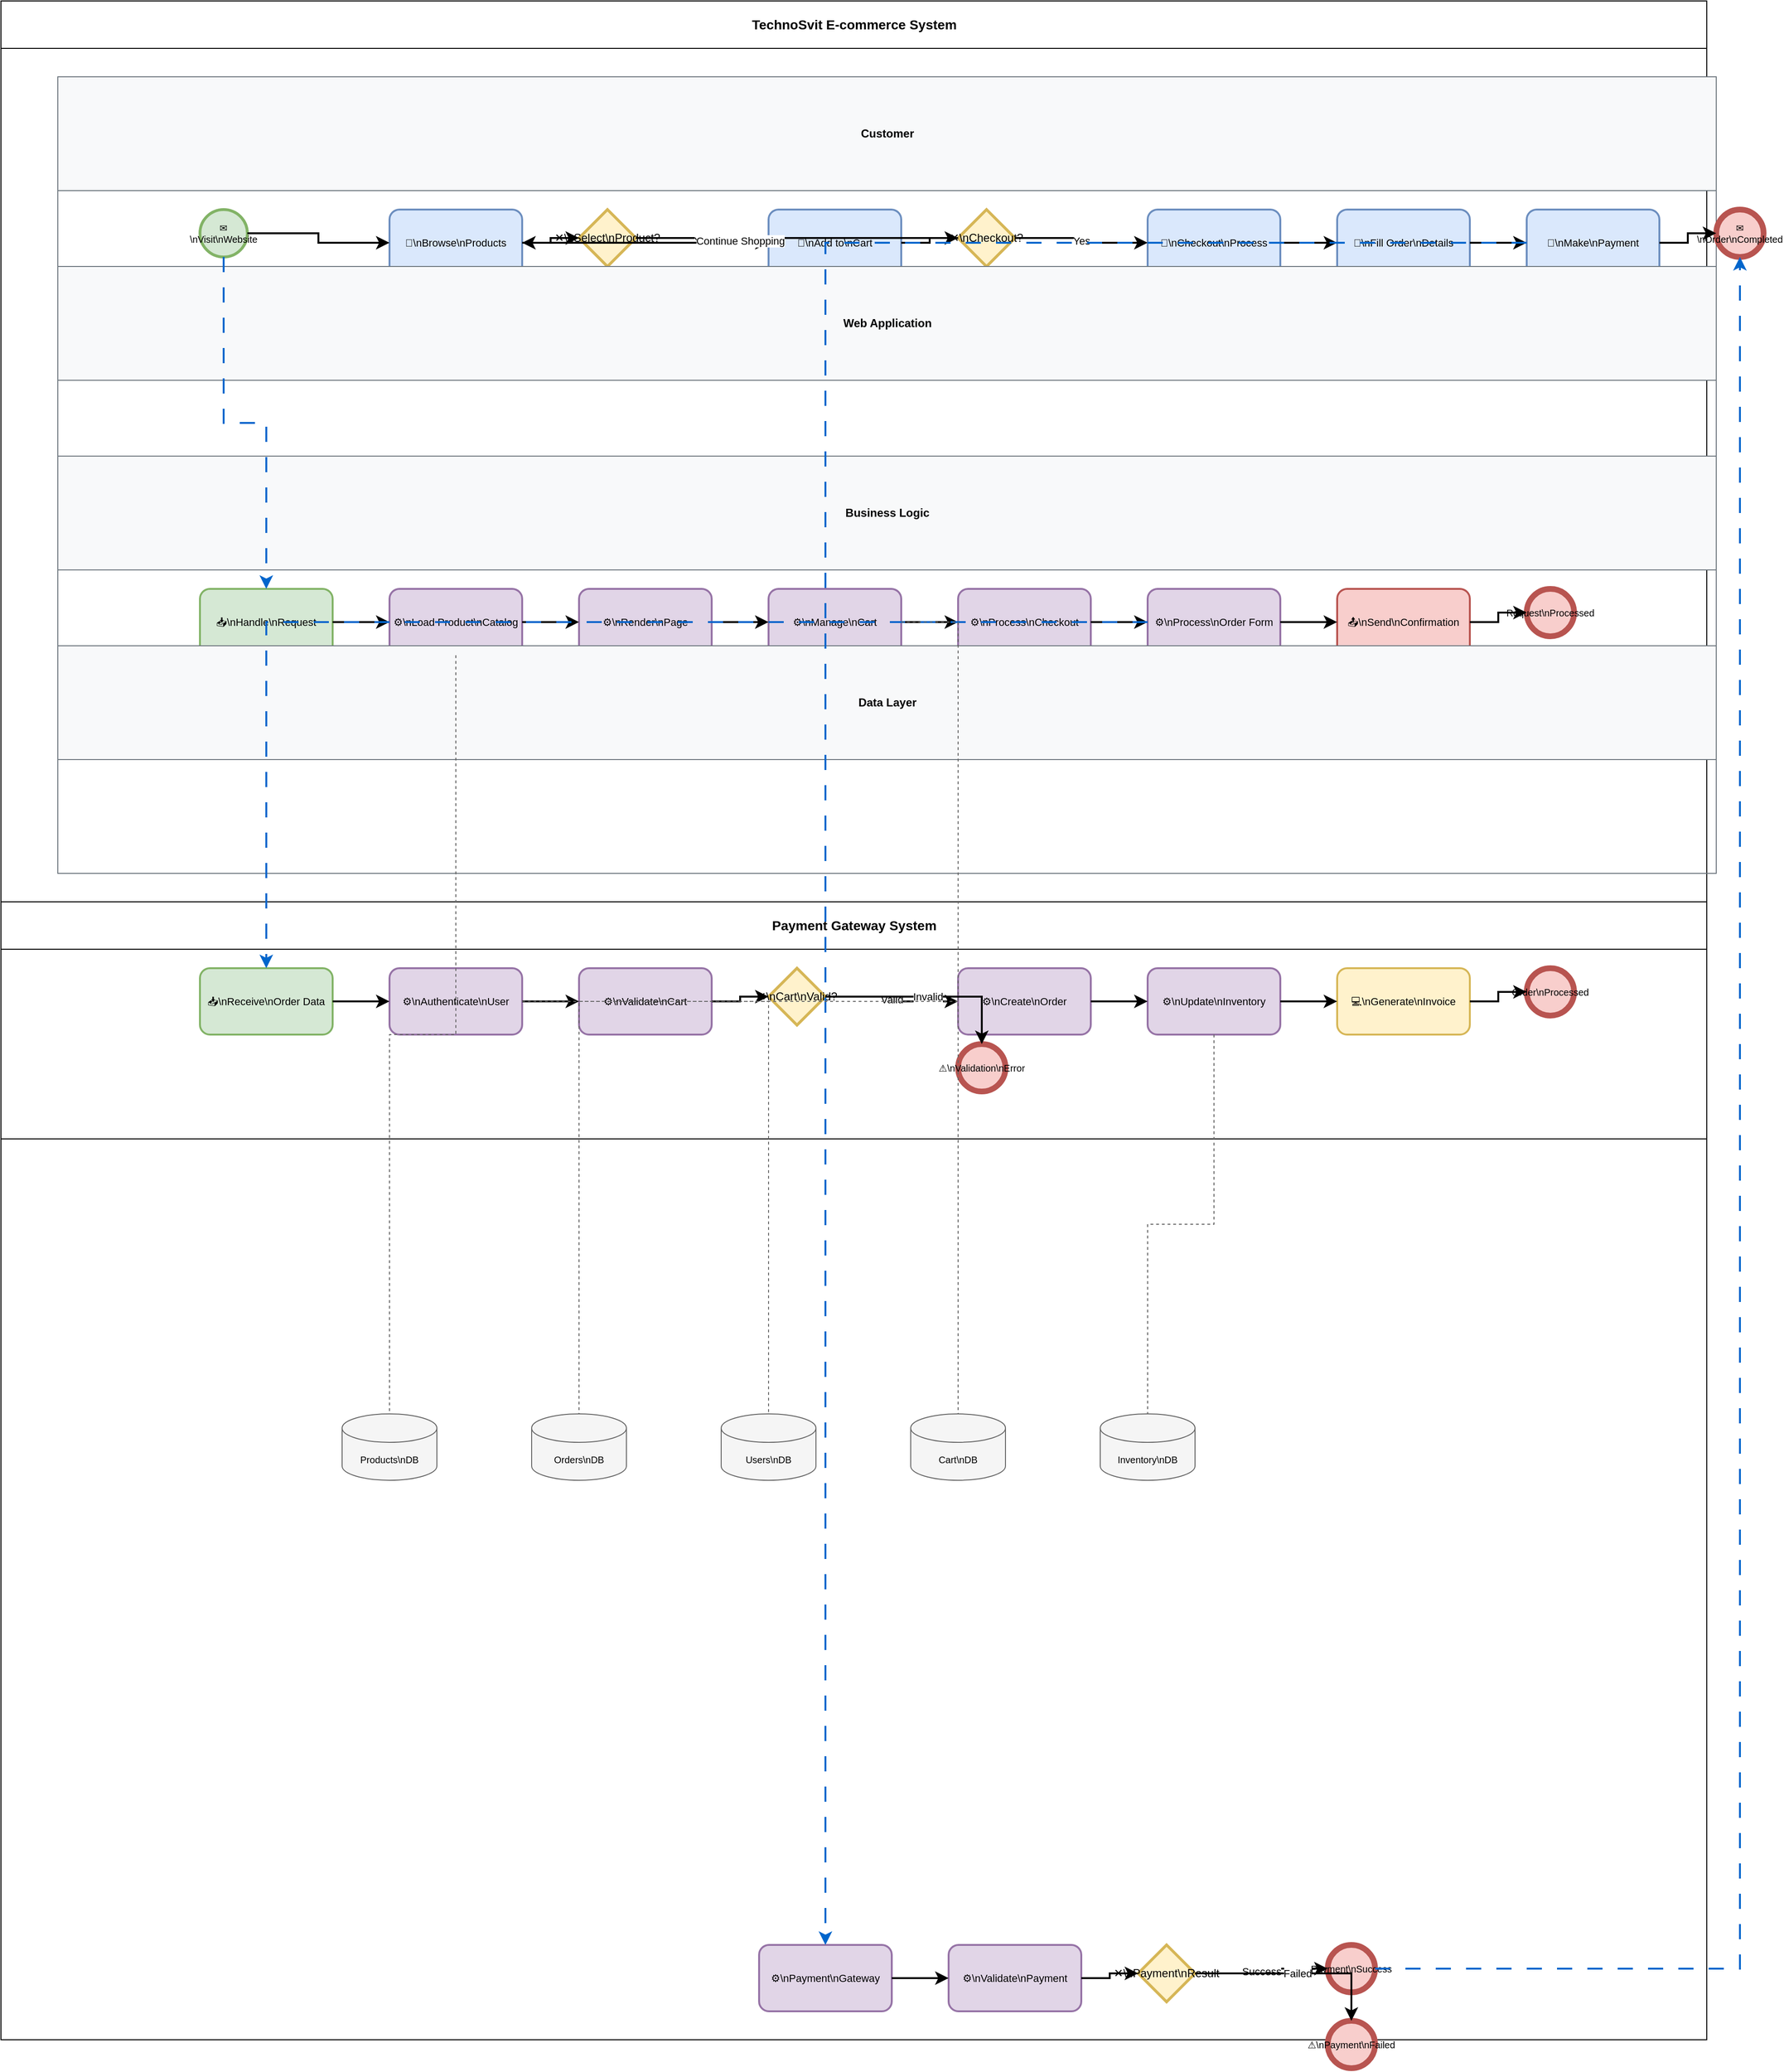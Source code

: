 <?xml version="1.0" encoding="UTF-8"?>
<mxfile version="24.7.17">
  <diagram name="TechnoSvit - Item Purchase Process" id="horizontal-bpmn">
    <mxGraphModel dx="2500" dy="1500" grid="1" gridSize="10" guides="1" tooltips="1" connect="1" arrows="1" fold="1" page="1" pageScale="1" pageWidth="2200" pageHeight="1400" math="0" shadow="0">
      <root>
    <mxCell id="0"/>
    <mxCell id="1" parent="0"/>
    <mxCell id="bpmn_1" value="TechnoSvit E-commerce System" style="swimlane;html=1;childLayout=stackLayout;resizeParent=1;resizeParentMax=0;horizontal=1;startSize=50;horizontalStack=0;collapsible=0;swimlaneLine=1;fillColor=#ffffff;strokeColor=#000000;fontStyle=1;fontSize=14;fontColor=#000000;" vertex="1" parent="1">
      <mxGeometry x="30" y="30" width="1800" height="1200" as="geometry"/>
    </mxCell>
    <mxCell id="bpmn_2" value="Customer" style="swimlane;html=1;startSize=120;horizontal=1;swimlaneLine=1;fillColor=#f8f9fa;strokeColor=#6c757d;fontSize=12;fontColor=#000000;" vertex="1" parent="bpmn_1">
      <mxGeometry x="60" y="80" width="1750" height="240" as="geometry"/>
    </mxCell>
    <mxCell id="bpmn_3" value="Web Application" style="swimlane;html=1;startSize=120;horizontal=1;swimlaneLine=1;fillColor=#f8f9fa;strokeColor=#6c757d;fontSize=12;fontColor=#000000;" vertex="1" parent="bpmn_1">
      <mxGeometry x="60" y="280" width="1750" height="240" as="geometry"/>
    </mxCell>
    <mxCell id="bpmn_4" value="Business Logic" style="swimlane;html=1;startSize=120;horizontal=1;swimlaneLine=1;fillColor=#f8f9fa;strokeColor=#6c757d;fontSize=12;fontColor=#000000;" vertex="1" parent="bpmn_1">
      <mxGeometry x="60" y="480" width="1750" height="240" as="geometry"/>
    </mxCell>
    <mxCell id="bpmn_5" value="Data Layer" style="swimlane;html=1;startSize=120;horizontal=1;swimlaneLine=1;fillColor=#f8f9fa;strokeColor=#6c757d;fontSize=12;fontColor=#000000;" vertex="1" parent="bpmn_1">
      <mxGeometry x="60" y="680" width="1750" height="240" as="geometry"/>
    </mxCell>
    <mxCell id="bpmn_6" value="Payment Gateway System" style="swimlane;html=1;childLayout=stackLayout;resizeParent=1;resizeParentMax=0;horizontal=1;startSize=50;horizontalStack=0;collapsible=0;swimlaneLine=1;fillColor=#ffffff;strokeColor=#000000;fontStyle=1;fontSize=14;fontColor=#000000;" vertex="1" parent="1">
      <mxGeometry x="30" y="980" width="1800" height="1200" as="geometry"/>
    </mxCell>
    <mxCell id="bpmn_7" value="✉\nVisit\nWebsite" style="ellipse;whiteSpace=wrap;html=1;aspect=fixed;fillColor=#D5E8D4;strokeColor=#82B366;strokeWidth=3;fontSize=10;fontColor=#000000;" vertex="1" parent="bpmn_2">
      <mxGeometry x="150" y="140" width="50" height="50" as="geometry"/>
    </mxCell>
    <mxCell id="bpmn_8" value="👤\nBrowse\nProducts" style="rounded=1;whiteSpace=wrap;html=1;fillColor=#DAE8FC;strokeColor=#6C8EBF;strokeWidth=2;fontSize=11;fontColor=#000000;" vertex="1" parent="bpmn_2">
      <mxGeometry x="350" y="140" width="140" height="70" as="geometry"/>
    </mxCell>
    <mxCell id="bpmn_10" value="✕\nSelect\nProduct?" style="rhombus;whiteSpace=wrap;html=1;fillColor=#FFF2CC;strokeColor=#D6B656;strokeWidth=3;fontSize=12;fontColor=#000000;" vertex="1" parent="bpmn_2">
      <mxGeometry x="550" y="140" width="60" height="60" as="geometry"/>
    </mxCell>
    <mxCell id="bpmn_12" value="👤\nAdd to\nCart" style="rounded=1;whiteSpace=wrap;html=1;fillColor=#DAE8FC;strokeColor=#6C8EBF;strokeWidth=2;fontSize=11;fontColor=#000000;" vertex="1" parent="bpmn_2">
      <mxGeometry x="750" y="140" width="140" height="70" as="geometry"/>
    </mxCell>
    <mxCell id="bpmn_14" value="✕\nCheckout?" style="rhombus;whiteSpace=wrap;html=1;fillColor=#FFF2CC;strokeColor=#D6B656;strokeWidth=3;fontSize=12;fontColor=#000000;" vertex="1" parent="bpmn_2">
      <mxGeometry x="950" y="140" width="60" height="60" as="geometry"/>
    </mxCell>
    <mxCell id="bpmn_17" value="👤\nCheckout\nProcess" style="rounded=1;whiteSpace=wrap;html=1;fillColor=#DAE8FC;strokeColor=#6C8EBF;strokeWidth=2;fontSize=11;fontColor=#000000;" vertex="1" parent="bpmn_2">
      <mxGeometry x="1150" y="140" width="140" height="70" as="geometry"/>
    </mxCell>
    <mxCell id="bpmn_19" value="👤\nFill Order\nDetails" style="rounded=1;whiteSpace=wrap;html=1;fillColor=#DAE8FC;strokeColor=#6C8EBF;strokeWidth=2;fontSize=11;fontColor=#000000;" vertex="1" parent="bpmn_2">
      <mxGeometry x="1350" y="140" width="140" height="70" as="geometry"/>
    </mxCell>
    <mxCell id="bpmn_21" value="👤\nMake\nPayment" style="rounded=1;whiteSpace=wrap;html=1;fillColor=#DAE8FC;strokeColor=#6C8EBF;strokeWidth=2;fontSize=11;fontColor=#000000;" vertex="1" parent="bpmn_2">
      <mxGeometry x="1550" y="140" width="140" height="70" as="geometry"/>
    </mxCell>
    <mxCell id="bpmn_23" value="✉\nOrder\nCompleted" style="ellipse;whiteSpace=wrap;html=1;aspect=fixed;fillColor=#F8CECC;strokeColor=#B85450;strokeWidth=6;fontSize=10;fontColor=#000000;" vertex="1" parent="bpmn_2">
      <mxGeometry x="1750" y="140" width="50" height="50" as="geometry"/>
    </mxCell>
    <mxCell id="bpmn_25" value="📥\nHandle\nRequest" style="rounded=1;whiteSpace=wrap;html=1;fillColor=#D5E8D4;strokeColor=#82B366;strokeWidth=2;fontSize=11;fontColor=#000000;" vertex="1" parent="bpmn_3">
      <mxGeometry x="150" y="340" width="140" height="70" as="geometry"/>
    </mxCell>
    <mxCell id="bpmn_27" value="⚙\nLoad Product\nCatalog" style="rounded=1;whiteSpace=wrap;html=1;fillColor=#E1D5E7;strokeColor=#9673A6;strokeWidth=2;fontSize=11;fontColor=#000000;" vertex="1" parent="bpmn_3">
      <mxGeometry x="350" y="340" width="140" height="70" as="geometry"/>
    </mxCell>
    <mxCell id="bpmn_29" value="⚙\nRender\nPage" style="rounded=1;whiteSpace=wrap;html=1;fillColor=#E1D5E7;strokeColor=#9673A6;strokeWidth=2;fontSize=11;fontColor=#000000;" vertex="1" parent="bpmn_3">
      <mxGeometry x="550" y="340" width="140" height="70" as="geometry"/>
    </mxCell>
    <mxCell id="bpmn_31" value="⚙\nManage\nCart" style="rounded=1;whiteSpace=wrap;html=1;fillColor=#E1D5E7;strokeColor=#9673A6;strokeWidth=2;fontSize=11;fontColor=#000000;" vertex="1" parent="bpmn_3">
      <mxGeometry x="750" y="340" width="140" height="70" as="geometry"/>
    </mxCell>
    <mxCell id="bpmn_33" value="⚙\nProcess\nCheckout" style="rounded=1;whiteSpace=wrap;html=1;fillColor=#E1D5E7;strokeColor=#9673A6;strokeWidth=2;fontSize=11;fontColor=#000000;" vertex="1" parent="bpmn_3">
      <mxGeometry x="950" y="340" width="140" height="70" as="geometry"/>
    </mxCell>
    <mxCell id="bpmn_35" value="⚙\nProcess\nOrder Form" style="rounded=1;whiteSpace=wrap;html=1;fillColor=#E1D5E7;strokeColor=#9673A6;strokeWidth=2;fontSize=11;fontColor=#000000;" vertex="1" parent="bpmn_3">
      <mxGeometry x="1150" y="340" width="140" height="70" as="geometry"/>
    </mxCell>
    <mxCell id="bpmn_37" value="📤\nSend\nConfirmation" style="rounded=1;whiteSpace=wrap;html=1;fillColor=#F8CECC;strokeColor=#B85450;strokeWidth=2;fontSize=11;fontColor=#000000;" vertex="1" parent="bpmn_3">
      <mxGeometry x="1350" y="340" width="140" height="70" as="geometry"/>
    </mxCell>
    <mxCell id="bpmn_39" value="Request\nProcessed" style="ellipse;whiteSpace=wrap;html=1;aspect=fixed;fillColor=#F8CECC;strokeColor=#B85450;strokeWidth=6;fontSize=10;fontColor=#000000;" vertex="1" parent="bpmn_3">
      <mxGeometry x="1550" y="340" width="50" height="50" as="geometry"/>
    </mxCell>
    <mxCell id="bpmn_41" value="📥\nReceive\nOrder Data" style="rounded=1;whiteSpace=wrap;html=1;fillColor=#D5E8D4;strokeColor=#82B366;strokeWidth=2;fontSize=11;fontColor=#000000;" vertex="1" parent="bpmn_4">
      <mxGeometry x="150" y="540" width="140" height="70" as="geometry"/>
    </mxCell>
    <mxCell id="bpmn_43" value="⚙\nAuthenticate\nUser" style="rounded=1;whiteSpace=wrap;html=1;fillColor=#E1D5E7;strokeColor=#9673A6;strokeWidth=2;fontSize=11;fontColor=#000000;" vertex="1" parent="bpmn_4">
      <mxGeometry x="350" y="540" width="140" height="70" as="geometry"/>
    </mxCell>
    <mxCell id="bpmn_45" value="⚙\nValidate\nCart" style="rounded=1;whiteSpace=wrap;html=1;fillColor=#E1D5E7;strokeColor=#9673A6;strokeWidth=2;fontSize=11;fontColor=#000000;" vertex="1" parent="bpmn_4">
      <mxGeometry x="550" y="540" width="140" height="70" as="geometry"/>
    </mxCell>
    <mxCell id="bpmn_47" value="✕\nCart\nValid?" style="rhombus;whiteSpace=wrap;html=1;fillColor=#FFF2CC;strokeColor=#D6B656;strokeWidth=3;fontSize=12;fontColor=#000000;" vertex="1" parent="bpmn_4">
      <mxGeometry x="750" y="540" width="60" height="60" as="geometry"/>
    </mxCell>
    <mxCell id="bpmn_49" value="⚙\nCreate\nOrder" style="rounded=1;whiteSpace=wrap;html=1;fillColor=#E1D5E7;strokeColor=#9673A6;strokeWidth=2;fontSize=11;fontColor=#000000;" vertex="1" parent="bpmn_4">
      <mxGeometry x="950" y="540" width="140" height="70" as="geometry"/>
    </mxCell>
    <mxCell id="bpmn_51" value="⚙\nUpdate\nInventory" style="rounded=1;whiteSpace=wrap;html=1;fillColor=#E1D5E7;strokeColor=#9673A6;strokeWidth=2;fontSize=11;fontColor=#000000;" vertex="1" parent="bpmn_4">
      <mxGeometry x="1150" y="540" width="140" height="70" as="geometry"/>
    </mxCell>
    <mxCell id="bpmn_53" value="💻\nGenerate\nInvoice" style="rounded=1;whiteSpace=wrap;html=1;fillColor=#FFF2CC;strokeColor=#D6B656;strokeWidth=2;fontSize=11;fontColor=#000000;" vertex="1" parent="bpmn_4">
      <mxGeometry x="1350" y="540" width="140" height="70" as="geometry"/>
    </mxCell>
    <mxCell id="bpmn_55" value="Order\nProcessed" style="ellipse;whiteSpace=wrap;html=1;aspect=fixed;fillColor=#F8CECC;strokeColor=#B85450;strokeWidth=6;fontSize=10;fontColor=#000000;" vertex="1" parent="bpmn_4">
      <mxGeometry x="1550" y="540" width="50" height="50" as="geometry"/>
    </mxCell>
    <mxCell id="bpmn_57" value="⚠\nValidation\nError" style="ellipse;whiteSpace=wrap;html=1;aspect=fixed;fillColor=#F8CECC;strokeColor=#B85450;strokeWidth=6;fontSize=10;fontColor=#000000;" vertex="1" parent="bpmn_4">
      <mxGeometry x="950" y="620" width="50" height="50" as="geometry"/>
    </mxCell>
    <mxCell id="bpmn_59" value="Products\nDB" style="shape=cylinder3;whiteSpace=wrap;html=1;boundedLbl=1;backgroundOutline=1;size=15;fillColor=#F5F5F5;strokeColor=#666666;fontSize=10;fontColor=#000000;" vertex="1" parent="bpmn_5">
      <mxGeometry x="300" y="810" width="100" height="70" as="geometry"/>
    </mxCell>
    <mxCell id="bpmn_60" value="Orders\nDB" style="shape=cylinder3;whiteSpace=wrap;html=1;boundedLbl=1;backgroundOutline=1;size=15;fillColor=#F5F5F5;strokeColor=#666666;fontSize=10;fontColor=#000000;" vertex="1" parent="bpmn_5">
      <mxGeometry x="500" y="810" width="100" height="70" as="geometry"/>
    </mxCell>
    <mxCell id="bpmn_61" value="Users\nDB" style="shape=cylinder3;whiteSpace=wrap;html=1;boundedLbl=1;backgroundOutline=1;size=15;fillColor=#F5F5F5;strokeColor=#666666;fontSize=10;fontColor=#000000;" vertex="1" parent="bpmn_5">
      <mxGeometry x="700" y="810" width="100" height="70" as="geometry"/>
    </mxCell>
    <mxCell id="bpmn_62" value="Cart\nDB" style="shape=cylinder3;whiteSpace=wrap;html=1;boundedLbl=1;backgroundOutline=1;size=15;fillColor=#F5F5F5;strokeColor=#666666;fontSize=10;fontColor=#000000;" vertex="1" parent="bpmn_5">
      <mxGeometry x="900" y="810" width="100" height="70" as="geometry"/>
    </mxCell>
    <mxCell id="bpmn_63" value="Inventory\nDB" style="shape=cylinder3;whiteSpace=wrap;html=1;boundedLbl=1;backgroundOutline=1;size=15;fillColor=#F5F5F5;strokeColor=#666666;fontSize=10;fontColor=#000000;" vertex="1" parent="bpmn_5">
      <mxGeometry x="1100" y="810" width="100" height="70" as="geometry"/>
    </mxCell>
    <mxCell id="bpmn_64" value="⚙\nPayment\nGateway" style="rounded=1;whiteSpace=wrap;html=1;fillColor=#E1D5E7;strokeColor=#9673A6;strokeWidth=2;fontSize=11;fontColor=#000000;" vertex="1" parent="bpmn_6">
      <mxGeometry x="800" y="1100" width="140" height="70" as="geometry"/>
    </mxCell>
    <mxCell id="bpmn_66" value="⚙\nValidate\nPayment" style="rounded=1;whiteSpace=wrap;html=1;fillColor=#E1D5E7;strokeColor=#9673A6;strokeWidth=2;fontSize=11;fontColor=#000000;" vertex="1" parent="bpmn_6">
      <mxGeometry x="1000" y="1100" width="140" height="70" as="geometry"/>
    </mxCell>
    <mxCell id="bpmn_68" value="✕\nPayment\nResult" style="rhombus;whiteSpace=wrap;html=1;fillColor=#FFF2CC;strokeColor=#D6B656;strokeWidth=3;fontSize=12;fontColor=#000000;" vertex="1" parent="bpmn_6">
      <mxGeometry x="1200" y="1100" width="60" height="60" as="geometry"/>
    </mxCell>
    <mxCell id="bpmn_70" value="Payment\nSuccess" style="ellipse;whiteSpace=wrap;html=1;aspect=fixed;fillColor=#F8CECC;strokeColor=#B85450;strokeWidth=6;fontSize=10;fontColor=#000000;" vertex="1" parent="bpmn_6">
      <mxGeometry x="1400" y="1100" width="50" height="50" as="geometry"/>
    </mxCell>
    <mxCell id="bpmn_73" value="⚠\nPayment\nFailed" style="ellipse;whiteSpace=wrap;html=1;aspect=fixed;fillColor=#F8CECC;strokeColor=#B85450;strokeWidth=6;fontSize=10;fontColor=#000000;" vertex="1" parent="bpmn_6">
      <mxGeometry x="1400" y="1180" width="50" height="50" as="geometry"/>
    </mxCell>
    <mxCell id="bpmn_9" value="" style="edgeStyle=orthogonalEdgeStyle;rounded=0;orthogonalLoop=1;jettySize=auto;html=1;strokeWidth=2;strokeColor=#000000;endArrow=classic;endSize=8;" edge="1" parent="1" source="bpmn_7" target="bpmn_8">
      <mxGeometry relative="1" as="geometry"/>
    </mxCell>
    <mxCell id="bpmn_11" value="" style="edgeStyle=orthogonalEdgeStyle;rounded=0;orthogonalLoop=1;jettySize=auto;html=1;strokeWidth=2;strokeColor=#000000;endArrow=classic;endSize=8;" edge="1" parent="1" source="bpmn_8" target="bpmn_10">
      <mxGeometry relative="1" as="geometry"/>
    </mxCell>
    <mxCell id="bpmn_13" value="Yes" style="edgeStyle=orthogonalEdgeStyle;rounded=0;orthogonalLoop=1;jettySize=auto;html=1;strokeWidth=2;strokeColor=#000000;endArrow=classic;endSize=8;" edge="1" parent="1" source="bpmn_10" target="bpmn_12">
      <mxGeometry relative="1" as="geometry"/>
    </mxCell>
    <mxCell id="bpmn_15" value="" style="edgeStyle=orthogonalEdgeStyle;rounded=0;orthogonalLoop=1;jettySize=auto;html=1;strokeWidth=2;strokeColor=#000000;endArrow=classic;endSize=8;" edge="1" parent="1" source="bpmn_12" target="bpmn_14">
      <mxGeometry relative="1" as="geometry"/>
    </mxCell>
    <mxCell id="bpmn_16" value="Continue Shopping" style="edgeStyle=orthogonalEdgeStyle;rounded=0;orthogonalLoop=1;jettySize=auto;html=1;strokeWidth=2;strokeColor=#000000;endArrow=classic;endSize=8;" edge="1" parent="1" source="bpmn_14" target="bpmn_8">
      <mxGeometry relative="1" as="geometry"/>
    </mxCell>
    <mxCell id="bpmn_18" value="Yes" style="edgeStyle=orthogonalEdgeStyle;rounded=0;orthogonalLoop=1;jettySize=auto;html=1;strokeWidth=2;strokeColor=#000000;endArrow=classic;endSize=8;" edge="1" parent="1" source="bpmn_14" target="bpmn_17">
      <mxGeometry relative="1" as="geometry"/>
    </mxCell>
    <mxCell id="bpmn_20" value="" style="edgeStyle=orthogonalEdgeStyle;rounded=0;orthogonalLoop=1;jettySize=auto;html=1;strokeWidth=2;strokeColor=#000000;endArrow=classic;endSize=8;" edge="1" parent="1" source="bpmn_17" target="bpmn_19">
      <mxGeometry relative="1" as="geometry"/>
    </mxCell>
    <mxCell id="bpmn_22" value="" style="edgeStyle=orthogonalEdgeStyle;rounded=0;orthogonalLoop=1;jettySize=auto;html=1;strokeWidth=2;strokeColor=#000000;endArrow=classic;endSize=8;" edge="1" parent="1" source="bpmn_19" target="bpmn_21">
      <mxGeometry relative="1" as="geometry"/>
    </mxCell>
    <mxCell id="bpmn_24" value="" style="edgeStyle=orthogonalEdgeStyle;rounded=0;orthogonalLoop=1;jettySize=auto;html=1;strokeWidth=2;strokeColor=#000000;endArrow=classic;endSize=8;" edge="1" parent="1" source="bpmn_21" target="bpmn_23">
      <mxGeometry relative="1" as="geometry"/>
    </mxCell>
    <mxCell id="bpmn_26" value="" style="edgeStyle=orthogonalEdgeStyle;rounded=0;orthogonalLoop=1;jettySize=auto;html=1;strokeWidth=2;strokeColor=#0066CC;dashed=1;dashPattern=8 8;startArrow=none;endArrow=classic;endSize=8;" edge="1" parent="1" source="bpmn_7" target="bpmn_25">
      <mxGeometry relative="1" as="geometry"/>
    </mxCell>
    <mxCell id="bpmn_28" value="" style="edgeStyle=orthogonalEdgeStyle;rounded=0;orthogonalLoop=1;jettySize=auto;html=1;strokeWidth=2;strokeColor=#000000;endArrow=classic;endSize=8;" edge="1" parent="1" source="bpmn_25" target="bpmn_27">
      <mxGeometry relative="1" as="geometry"/>
    </mxCell>
    <mxCell id="bpmn_30" value="" style="edgeStyle=orthogonalEdgeStyle;rounded=0;orthogonalLoop=1;jettySize=auto;html=1;strokeWidth=2;strokeColor=#000000;endArrow=classic;endSize=8;" edge="1" parent="1" source="bpmn_27" target="bpmn_29">
      <mxGeometry relative="1" as="geometry"/>
    </mxCell>
    <mxCell id="bpmn_32" value="" style="edgeStyle=orthogonalEdgeStyle;rounded=0;orthogonalLoop=1;jettySize=auto;html=1;strokeWidth=2;strokeColor=#000000;endArrow=classic;endSize=8;" edge="1" parent="1" source="bpmn_29" target="bpmn_31">
      <mxGeometry relative="1" as="geometry"/>
    </mxCell>
    <mxCell id="bpmn_34" value="" style="edgeStyle=orthogonalEdgeStyle;rounded=0;orthogonalLoop=1;jettySize=auto;html=1;strokeWidth=2;strokeColor=#000000;endArrow=classic;endSize=8;" edge="1" parent="1" source="bpmn_31" target="bpmn_33">
      <mxGeometry relative="1" as="geometry"/>
    </mxCell>
    <mxCell id="bpmn_36" value="" style="edgeStyle=orthogonalEdgeStyle;rounded=0;orthogonalLoop=1;jettySize=auto;html=1;strokeWidth=2;strokeColor=#000000;endArrow=classic;endSize=8;" edge="1" parent="1" source="bpmn_33" target="bpmn_35">
      <mxGeometry relative="1" as="geometry"/>
    </mxCell>
    <mxCell id="bpmn_38" value="" style="edgeStyle=orthogonalEdgeStyle;rounded=0;orthogonalLoop=1;jettySize=auto;html=1;strokeWidth=2;strokeColor=#000000;endArrow=classic;endSize=8;" edge="1" parent="1" source="bpmn_35" target="bpmn_37">
      <mxGeometry relative="1" as="geometry"/>
    </mxCell>
    <mxCell id="bpmn_40" value="" style="edgeStyle=orthogonalEdgeStyle;rounded=0;orthogonalLoop=1;jettySize=auto;html=1;strokeWidth=2;strokeColor=#000000;endArrow=classic;endSize=8;" edge="1" parent="1" source="bpmn_37" target="bpmn_39">
      <mxGeometry relative="1" as="geometry"/>
    </mxCell>
    <mxCell id="bpmn_42" value="" style="edgeStyle=orthogonalEdgeStyle;rounded=0;orthogonalLoop=1;jettySize=auto;html=1;strokeWidth=2;strokeColor=#0066CC;dashed=1;dashPattern=8 8;startArrow=none;endArrow=classic;endSize=8;" edge="1" parent="1" source="bpmn_35" target="bpmn_41">
      <mxGeometry relative="1" as="geometry"/>
    </mxCell>
    <mxCell id="bpmn_44" value="" style="edgeStyle=orthogonalEdgeStyle;rounded=0;orthogonalLoop=1;jettySize=auto;html=1;strokeWidth=2;strokeColor=#000000;endArrow=classic;endSize=8;" edge="1" parent="1" source="bpmn_41" target="bpmn_43">
      <mxGeometry relative="1" as="geometry"/>
    </mxCell>
    <mxCell id="bpmn_46" value="" style="edgeStyle=orthogonalEdgeStyle;rounded=0;orthogonalLoop=1;jettySize=auto;html=1;strokeWidth=2;strokeColor=#000000;endArrow=classic;endSize=8;" edge="1" parent="1" source="bpmn_43" target="bpmn_45">
      <mxGeometry relative="1" as="geometry"/>
    </mxCell>
    <mxCell id="bpmn_48" value="" style="edgeStyle=orthogonalEdgeStyle;rounded=0;orthogonalLoop=1;jettySize=auto;html=1;strokeWidth=2;strokeColor=#000000;endArrow=classic;endSize=8;" edge="1" parent="1" source="bpmn_45" target="bpmn_47">
      <mxGeometry relative="1" as="geometry"/>
    </mxCell>
    <mxCell id="bpmn_50" value="Valid" style="edgeStyle=orthogonalEdgeStyle;rounded=0;orthogonalLoop=1;jettySize=auto;html=1;strokeWidth=2;strokeColor=#000000;endArrow=classic;endSize=8;" edge="1" parent="1" source="bpmn_47" target="bpmn_49">
      <mxGeometry relative="1" as="geometry"/>
    </mxCell>
    <mxCell id="bpmn_52" value="" style="edgeStyle=orthogonalEdgeStyle;rounded=0;orthogonalLoop=1;jettySize=auto;html=1;strokeWidth=2;strokeColor=#000000;endArrow=classic;endSize=8;" edge="1" parent="1" source="bpmn_49" target="bpmn_51">
      <mxGeometry relative="1" as="geometry"/>
    </mxCell>
    <mxCell id="bpmn_54" value="" style="edgeStyle=orthogonalEdgeStyle;rounded=0;orthogonalLoop=1;jettySize=auto;html=1;strokeWidth=2;strokeColor=#000000;endArrow=classic;endSize=8;" edge="1" parent="1" source="bpmn_51" target="bpmn_53">
      <mxGeometry relative="1" as="geometry"/>
    </mxCell>
    <mxCell id="bpmn_56" value="" style="edgeStyle=orthogonalEdgeStyle;rounded=0;orthogonalLoop=1;jettySize=auto;html=1;strokeWidth=2;strokeColor=#000000;endArrow=classic;endSize=8;" edge="1" parent="1" source="bpmn_53" target="bpmn_55">
      <mxGeometry relative="1" as="geometry"/>
    </mxCell>
    <mxCell id="bpmn_58" value="Invalid" style="edgeStyle=orthogonalEdgeStyle;rounded=0;orthogonalLoop=1;jettySize=auto;html=1;strokeWidth=2;strokeColor=#000000;endArrow=classic;endSize=8;" edge="1" parent="1" source="bpmn_47" target="bpmn_57">
      <mxGeometry relative="1" as="geometry"/>
    </mxCell>
    <mxCell id="bpmn_65" value="" style="edgeStyle=orthogonalEdgeStyle;rounded=0;orthogonalLoop=1;jettySize=auto;html=1;strokeWidth=2;strokeColor=#0066CC;dashed=1;dashPattern=8 8;startArrow=none;endArrow=classic;endSize=8;" edge="1" parent="1" source="bpmn_21" target="bpmn_64">
      <mxGeometry relative="1" as="geometry"/>
    </mxCell>
    <mxCell id="bpmn_67" value="" style="edgeStyle=orthogonalEdgeStyle;rounded=0;orthogonalLoop=1;jettySize=auto;html=1;strokeWidth=2;strokeColor=#000000;endArrow=classic;endSize=8;" edge="1" parent="1" source="bpmn_64" target="bpmn_66">
      <mxGeometry relative="1" as="geometry"/>
    </mxCell>
    <mxCell id="bpmn_69" value="" style="edgeStyle=orthogonalEdgeStyle;rounded=0;orthogonalLoop=1;jettySize=auto;html=1;strokeWidth=2;strokeColor=#000000;endArrow=classic;endSize=8;" edge="1" parent="1" source="bpmn_66" target="bpmn_68">
      <mxGeometry relative="1" as="geometry"/>
    </mxCell>
    <mxCell id="bpmn_71" value="Success" style="edgeStyle=orthogonalEdgeStyle;rounded=0;orthogonalLoop=1;jettySize=auto;html=1;strokeWidth=2;strokeColor=#000000;endArrow=classic;endSize=8;" edge="1" parent="1" source="bpmn_68" target="bpmn_70">
      <mxGeometry relative="1" as="geometry"/>
    </mxCell>
    <mxCell id="bpmn_72" value="" style="edgeStyle=orthogonalEdgeStyle;rounded=0;orthogonalLoop=1;jettySize=auto;html=1;strokeWidth=2;strokeColor=#0066CC;dashed=1;dashPattern=8 8;startArrow=none;endArrow=classic;endSize=8;" edge="1" parent="1" source="bpmn_70" target="bpmn_23">
      <mxGeometry relative="1" as="geometry"/>
    </mxCell>
    <mxCell id="bpmn_74" value="Failed" style="edgeStyle=orthogonalEdgeStyle;rounded=0;orthogonalLoop=1;jettySize=auto;html=1;strokeWidth=2;strokeColor=#000000;endArrow=classic;endSize=8;" edge="1" parent="1" source="bpmn_68" target="bpmn_73">
      <mxGeometry relative="1" as="geometry"/>
    </mxCell>
    <mxCell id="bpmn_75" value="" style="edgeStyle=orthogonalEdgeStyle;rounded=0;orthogonalLoop=1;jettySize=auto;html=1;strokeWidth=1;strokeColor=#666666;dashed=1;dashPattern=3 3;startArrow=none;endArrow=none;" edge="1" parent="1" source="bpmn_27" target="bpmn_59">
      <mxGeometry relative="1" as="geometry"/>
    </mxCell>
    <mxCell id="bpmn_76" value="" style="edgeStyle=orthogonalEdgeStyle;rounded=0;orthogonalLoop=1;jettySize=auto;html=1;strokeWidth=1;strokeColor=#666666;dashed=1;dashPattern=3 3;startArrow=none;endArrow=none;" edge="1" parent="1" source="bpmn_49" target="bpmn_60">
      <mxGeometry relative="1" as="geometry"/>
    </mxCell>
    <mxCell id="bpmn_77" value="" style="edgeStyle=orthogonalEdgeStyle;rounded=0;orthogonalLoop=1;jettySize=auto;html=1;strokeWidth=1;strokeColor=#666666;dashed=1;dashPattern=3 3;startArrow=none;endArrow=none;" edge="1" parent="1" source="bpmn_43" target="bpmn_61">
      <mxGeometry relative="1" as="geometry"/>
    </mxCell>
    <mxCell id="bpmn_78" value="" style="edgeStyle=orthogonalEdgeStyle;rounded=0;orthogonalLoop=1;jettySize=auto;html=1;strokeWidth=1;strokeColor=#666666;dashed=1;dashPattern=3 3;startArrow=none;endArrow=none;" edge="1" parent="1" source="bpmn_31" target="bpmn_62">
      <mxGeometry relative="1" as="geometry"/>
    </mxCell>
    <mxCell id="bpmn_79" value="" style="edgeStyle=orthogonalEdgeStyle;rounded=0;orthogonalLoop=1;jettySize=auto;html=1;strokeWidth=1;strokeColor=#666666;dashed=1;dashPattern=3 3;startArrow=none;endArrow=none;" edge="1" parent="1" source="bpmn_51" target="bpmn_63">
      <mxGeometry relative="1" as="geometry"/>
    </mxCell>
      </root>
    </mxGraphModel>
  </diagram>
</mxfile>